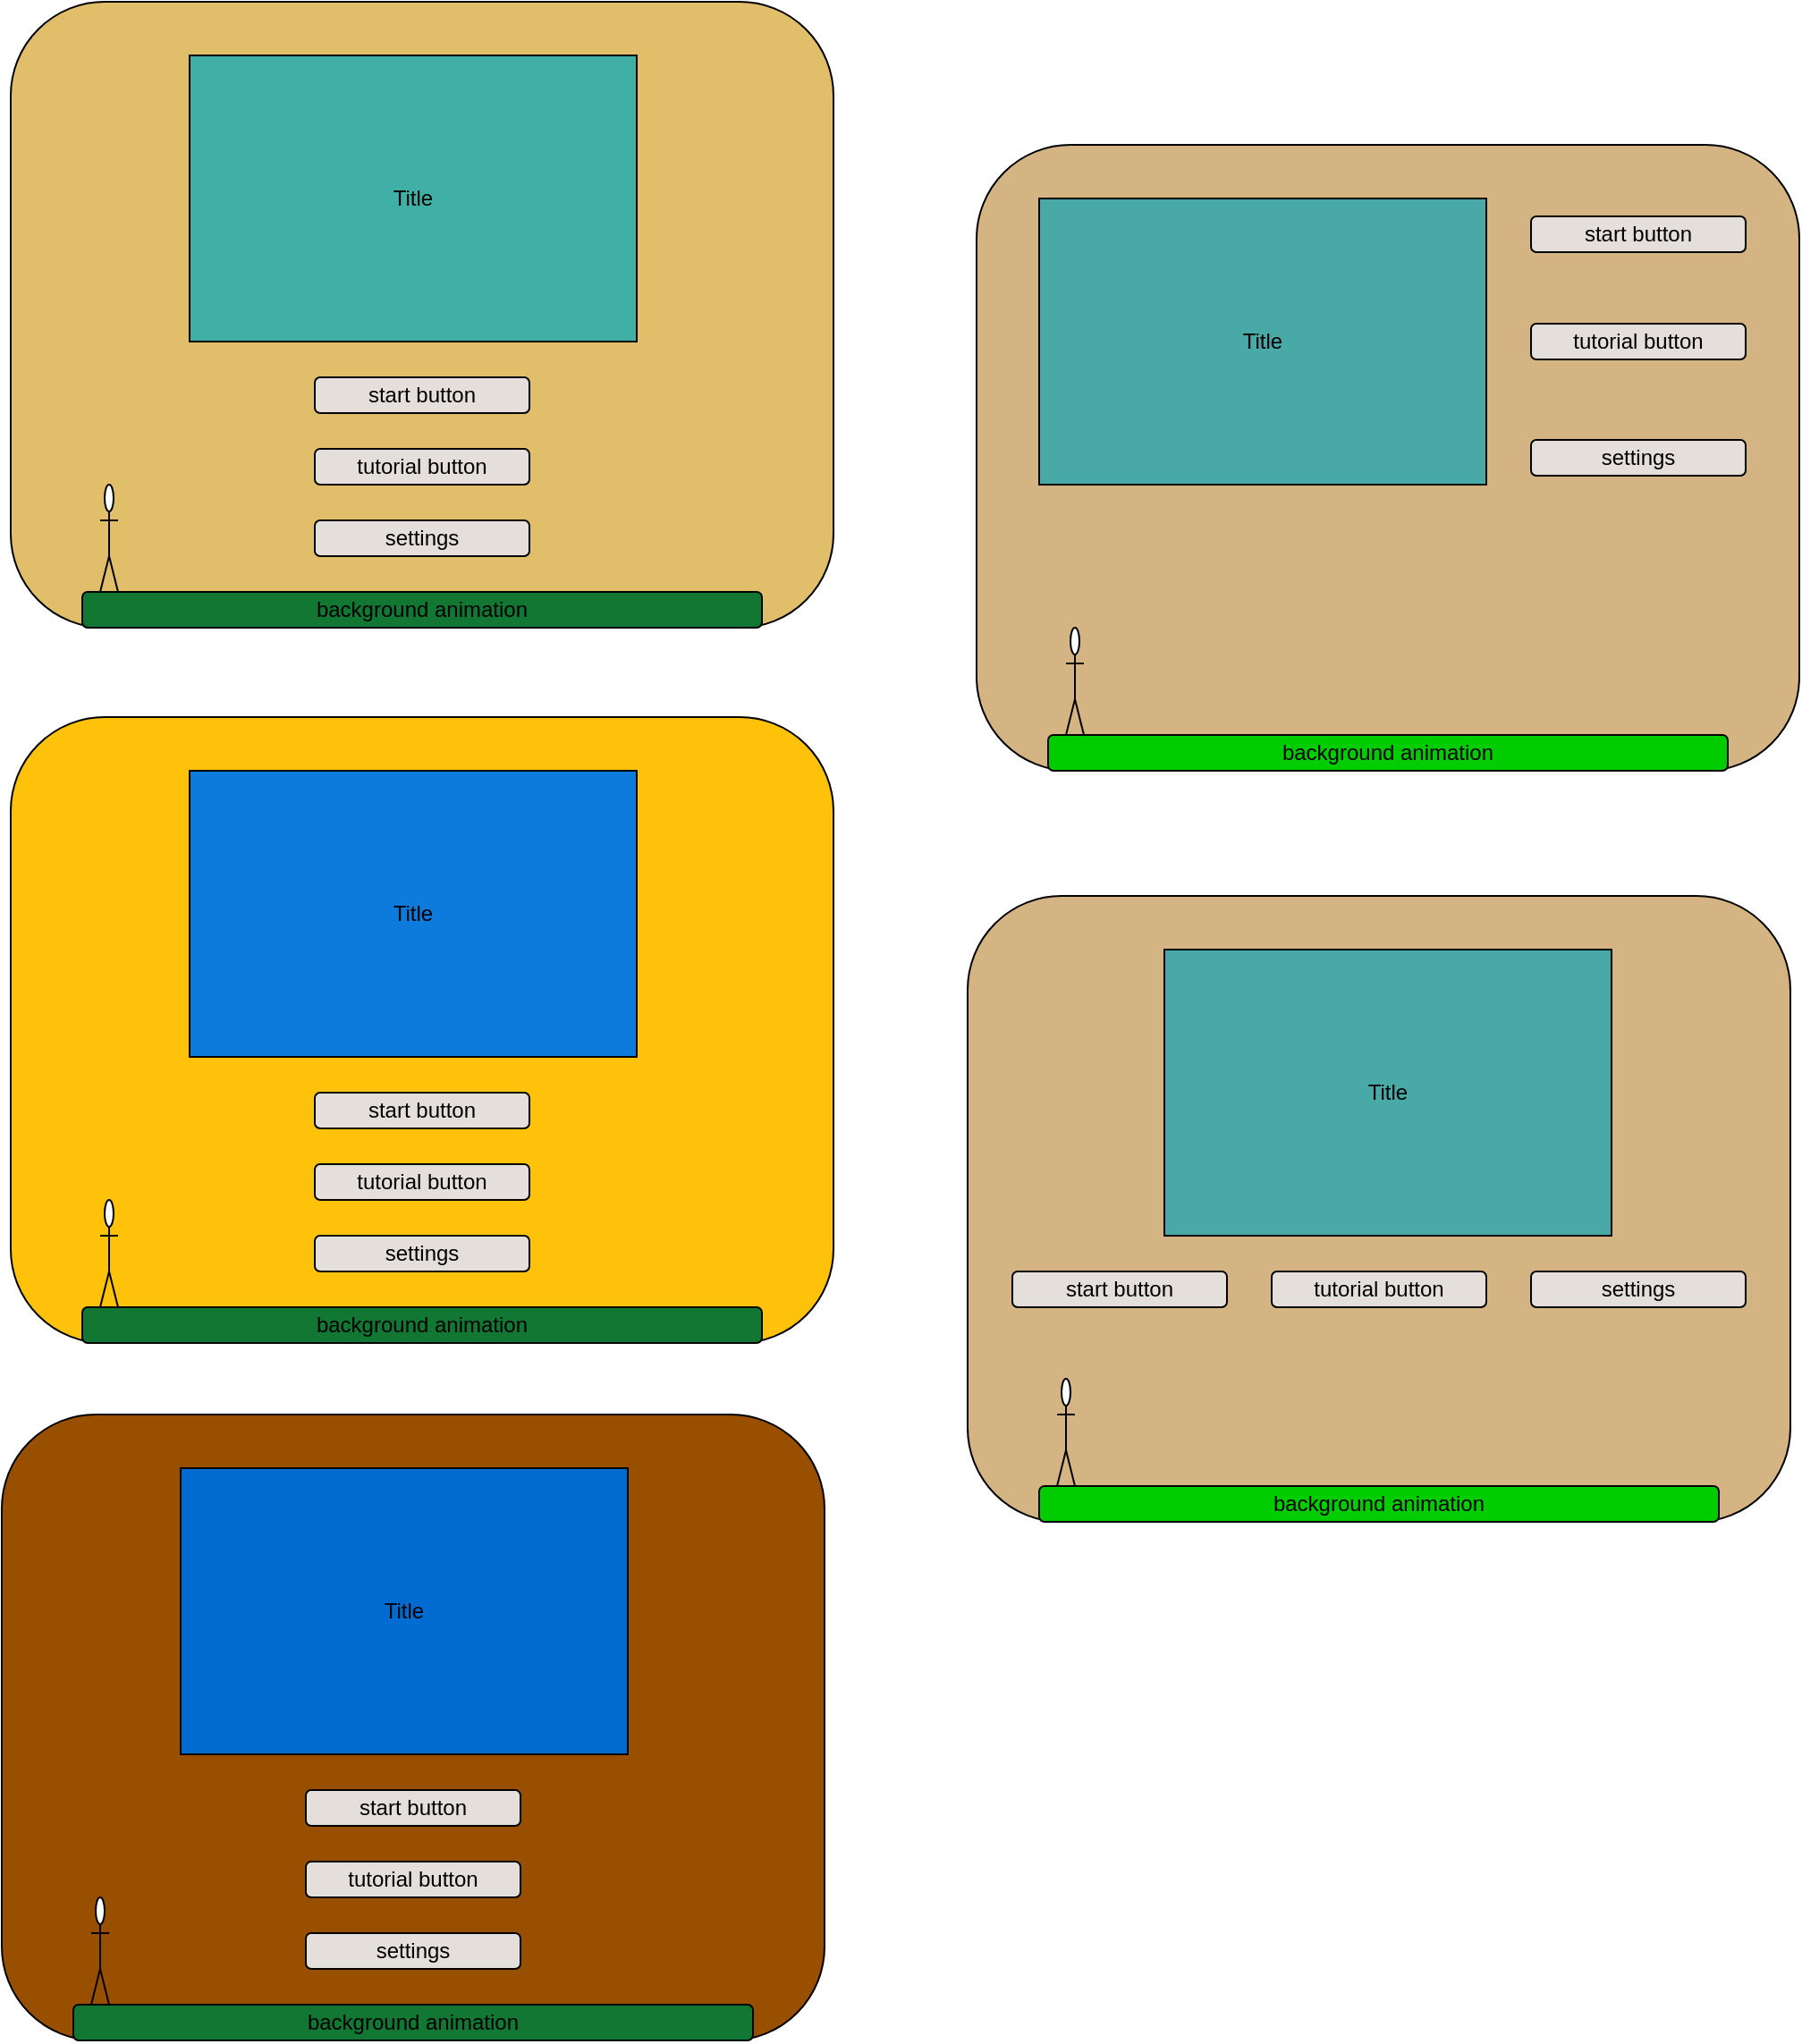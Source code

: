 <mxfile version="21.6.8" type="github">
  <diagram name="Page-1" id="Je0AldZPcqReI0aS4hjS">
    <mxGraphModel dx="1434" dy="790" grid="1" gridSize="10" guides="1" tooltips="1" connect="1" arrows="1" fold="1" page="1" pageScale="1" pageWidth="850" pageHeight="1100" math="0" shadow="0">
      <root>
        <mxCell id="0" />
        <mxCell id="1" parent="0" />
        <mxCell id="uDGIG_SQnXnqYR5ADsma-1" value="" style="rounded=1;whiteSpace=wrap;html=1;fillColor=#E1BE6A;" parent="1" vertex="1">
          <mxGeometry x="10" y="40" width="460" height="350" as="geometry" />
        </mxCell>
        <mxCell id="uDGIG_SQnXnqYR5ADsma-2" value="start button" style="rounded=1;whiteSpace=wrap;html=1;fillColor=#E4DFDA;" parent="1" vertex="1">
          <mxGeometry x="180" y="250" width="120" height="20" as="geometry" />
        </mxCell>
        <mxCell id="uDGIG_SQnXnqYR5ADsma-3" value="tutorial button" style="rounded=1;whiteSpace=wrap;html=1;fillColor=#E4DFDA;" parent="1" vertex="1">
          <mxGeometry x="180" y="290" width="120" height="20" as="geometry" />
        </mxCell>
        <mxCell id="uDGIG_SQnXnqYR5ADsma-4" value="Title" style="rounded=0;whiteSpace=wrap;html=1;fillColor=#40B0A6;" parent="1" vertex="1">
          <mxGeometry x="110" y="70" width="250" height="160" as="geometry" />
        </mxCell>
        <mxCell id="CQbInTFWRahfCe4FfecC-12" value="Actor" style="shape=umlActor;verticalLabelPosition=bottom;verticalAlign=top;html=1;outlineConnect=0;" parent="1" vertex="1">
          <mxGeometry x="60" y="310" width="10" height="60" as="geometry" />
        </mxCell>
        <mxCell id="CQbInTFWRahfCe4FfecC-10" value="background animation" style="rounded=1;whiteSpace=wrap;html=1;fillColor=#117733;" parent="1" vertex="1">
          <mxGeometry x="50" y="370" width="380" height="20" as="geometry" />
        </mxCell>
        <mxCell id="CQbInTFWRahfCe4FfecC-6" value="settings" style="rounded=1;whiteSpace=wrap;html=1;fillColor=#E4DFDA;" parent="1" vertex="1">
          <mxGeometry x="180" y="330" width="120" height="20" as="geometry" />
        </mxCell>
        <mxCell id="CQbInTFWRahfCe4FfecC-43" value="" style="rounded=1;whiteSpace=wrap;html=1;fillColor=#D4B483;" parent="1" vertex="1">
          <mxGeometry x="550" y="120" width="460" height="350" as="geometry" />
        </mxCell>
        <mxCell id="CQbInTFWRahfCe4FfecC-44" value="start button" style="rounded=1;whiteSpace=wrap;html=1;fillColor=#E4DFDA;" parent="1" vertex="1">
          <mxGeometry x="860" y="160" width="120" height="20" as="geometry" />
        </mxCell>
        <mxCell id="CQbInTFWRahfCe4FfecC-45" value="tutorial button" style="rounded=1;whiteSpace=wrap;html=1;fillColor=#E4DFDA;" parent="1" vertex="1">
          <mxGeometry x="860" y="220" width="120" height="20" as="geometry" />
        </mxCell>
        <mxCell id="CQbInTFWRahfCe4FfecC-46" value="Title" style="rounded=0;whiteSpace=wrap;html=1;fillColor=#48A9A6;" parent="1" vertex="1">
          <mxGeometry x="585" y="150" width="250" height="160" as="geometry" />
        </mxCell>
        <mxCell id="CQbInTFWRahfCe4FfecC-47" value="Actor" style="shape=umlActor;verticalLabelPosition=bottom;verticalAlign=top;html=1;outlineConnect=0;" parent="1" vertex="1">
          <mxGeometry x="600" y="390" width="10" height="60" as="geometry" />
        </mxCell>
        <mxCell id="CQbInTFWRahfCe4FfecC-48" value="background animation" style="rounded=1;whiteSpace=wrap;html=1;fillColor=#00CC00;" parent="1" vertex="1">
          <mxGeometry x="590" y="450" width="380" height="20" as="geometry" />
        </mxCell>
        <mxCell id="CQbInTFWRahfCe4FfecC-49" value="settings" style="rounded=1;whiteSpace=wrap;html=1;fillColor=#E4DFDA;" parent="1" vertex="1">
          <mxGeometry x="860" y="285" width="120" height="20" as="geometry" />
        </mxCell>
        <mxCell id="CQbInTFWRahfCe4FfecC-50" value="" style="rounded=1;whiteSpace=wrap;html=1;fillColor=#D4B483;" parent="1" vertex="1">
          <mxGeometry x="545" y="540" width="460" height="350" as="geometry" />
        </mxCell>
        <mxCell id="CQbInTFWRahfCe4FfecC-51" value="start button" style="rounded=1;whiteSpace=wrap;html=1;fillColor=#E4DFDA;" parent="1" vertex="1">
          <mxGeometry x="570" y="750" width="120" height="20" as="geometry" />
        </mxCell>
        <mxCell id="CQbInTFWRahfCe4FfecC-52" value="tutorial button" style="rounded=1;whiteSpace=wrap;html=1;fillColor=#E4DFDA;" parent="1" vertex="1">
          <mxGeometry x="715" y="750" width="120" height="20" as="geometry" />
        </mxCell>
        <mxCell id="CQbInTFWRahfCe4FfecC-53" value="Title" style="rounded=0;whiteSpace=wrap;html=1;fillColor=#48A9A6;" parent="1" vertex="1">
          <mxGeometry x="655" y="570" width="250" height="160" as="geometry" />
        </mxCell>
        <mxCell id="CQbInTFWRahfCe4FfecC-54" value="Actor" style="shape=umlActor;verticalLabelPosition=bottom;verticalAlign=top;html=1;outlineConnect=0;" parent="1" vertex="1">
          <mxGeometry x="595" y="810" width="10" height="60" as="geometry" />
        </mxCell>
        <mxCell id="CQbInTFWRahfCe4FfecC-55" value="background animation" style="rounded=1;whiteSpace=wrap;html=1;fillColor=#00CC00;" parent="1" vertex="1">
          <mxGeometry x="585" y="870" width="380" height="20" as="geometry" />
        </mxCell>
        <mxCell id="CQbInTFWRahfCe4FfecC-56" value="settings" style="rounded=1;whiteSpace=wrap;html=1;fillColor=#E4DFDA;" parent="1" vertex="1">
          <mxGeometry x="860" y="750" width="120" height="20" as="geometry" />
        </mxCell>
        <mxCell id="qUxO9mJ6peDGJwp2bsB--1" value="" style="rounded=1;whiteSpace=wrap;html=1;fillColor=#FFC20A;" vertex="1" parent="1">
          <mxGeometry x="10" y="440" width="460" height="350" as="geometry" />
        </mxCell>
        <mxCell id="qUxO9mJ6peDGJwp2bsB--2" value="start button" style="rounded=1;whiteSpace=wrap;html=1;fillColor=#E4DFDA;" vertex="1" parent="1">
          <mxGeometry x="180" y="650" width="120" height="20" as="geometry" />
        </mxCell>
        <mxCell id="qUxO9mJ6peDGJwp2bsB--3" value="tutorial button" style="rounded=1;whiteSpace=wrap;html=1;fillColor=#E4DFDA;" vertex="1" parent="1">
          <mxGeometry x="180" y="690" width="120" height="20" as="geometry" />
        </mxCell>
        <mxCell id="qUxO9mJ6peDGJwp2bsB--4" value="Title" style="rounded=0;whiteSpace=wrap;html=1;fillColor=#0C7BDC;" vertex="1" parent="1">
          <mxGeometry x="110" y="470" width="250" height="160" as="geometry" />
        </mxCell>
        <mxCell id="qUxO9mJ6peDGJwp2bsB--5" value="Actor" style="shape=umlActor;verticalLabelPosition=bottom;verticalAlign=top;html=1;outlineConnect=0;" vertex="1" parent="1">
          <mxGeometry x="60" y="710" width="10" height="60" as="geometry" />
        </mxCell>
        <mxCell id="qUxO9mJ6peDGJwp2bsB--6" value="background animation" style="rounded=1;whiteSpace=wrap;html=1;fillColor=#117733;" vertex="1" parent="1">
          <mxGeometry x="50" y="770" width="380" height="20" as="geometry" />
        </mxCell>
        <mxCell id="qUxO9mJ6peDGJwp2bsB--7" value="settings" style="rounded=1;whiteSpace=wrap;html=1;fillColor=#E4DFDA;" vertex="1" parent="1">
          <mxGeometry x="180" y="730" width="120" height="20" as="geometry" />
        </mxCell>
        <mxCell id="qUxO9mJ6peDGJwp2bsB--8" value="" style="rounded=1;whiteSpace=wrap;html=1;fillColor=#994F00;" vertex="1" parent="1">
          <mxGeometry x="5" y="830" width="460" height="350" as="geometry" />
        </mxCell>
        <mxCell id="qUxO9mJ6peDGJwp2bsB--9" value="start button" style="rounded=1;whiteSpace=wrap;html=1;fillColor=#E4DFDA;" vertex="1" parent="1">
          <mxGeometry x="175" y="1040" width="120" height="20" as="geometry" />
        </mxCell>
        <mxCell id="qUxO9mJ6peDGJwp2bsB--10" value="tutorial button" style="rounded=1;whiteSpace=wrap;html=1;fillColor=#E4DFDA;" vertex="1" parent="1">
          <mxGeometry x="175" y="1080" width="120" height="20" as="geometry" />
        </mxCell>
        <mxCell id="qUxO9mJ6peDGJwp2bsB--11" value="Title" style="rounded=0;whiteSpace=wrap;html=1;fillColor=#006CD1;" vertex="1" parent="1">
          <mxGeometry x="105" y="860" width="250" height="160" as="geometry" />
        </mxCell>
        <mxCell id="qUxO9mJ6peDGJwp2bsB--12" value="Actor" style="shape=umlActor;verticalLabelPosition=bottom;verticalAlign=top;html=1;outlineConnect=0;" vertex="1" parent="1">
          <mxGeometry x="55" y="1100" width="10" height="60" as="geometry" />
        </mxCell>
        <mxCell id="qUxO9mJ6peDGJwp2bsB--13" value="background animation" style="rounded=1;whiteSpace=wrap;html=1;fillColor=#117733;" vertex="1" parent="1">
          <mxGeometry x="45" y="1160" width="380" height="20" as="geometry" />
        </mxCell>
        <mxCell id="qUxO9mJ6peDGJwp2bsB--14" value="settings" style="rounded=1;whiteSpace=wrap;html=1;fillColor=#E4DFDA;" vertex="1" parent="1">
          <mxGeometry x="175" y="1120" width="120" height="20" as="geometry" />
        </mxCell>
      </root>
    </mxGraphModel>
  </diagram>
</mxfile>
